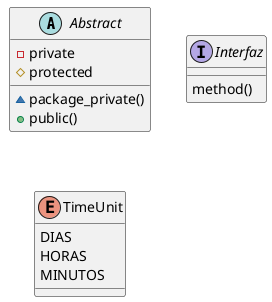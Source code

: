 @startuml diagrama8

    abstract Abstract {
        -private
        #protected
        ~package_private()
        +public()
    }

    interface Interfaz {
        method()
    }

    enum TimeUnit {
        DIAS
        HORAS
        MINUTOS
    }

@enduml